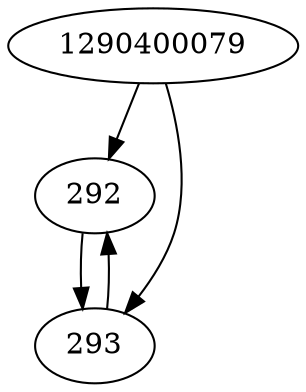 strict digraph  {
292;
293;
1290400079;
292 -> 293;
293 -> 292;
1290400079 -> 292;
1290400079 -> 293;
}
